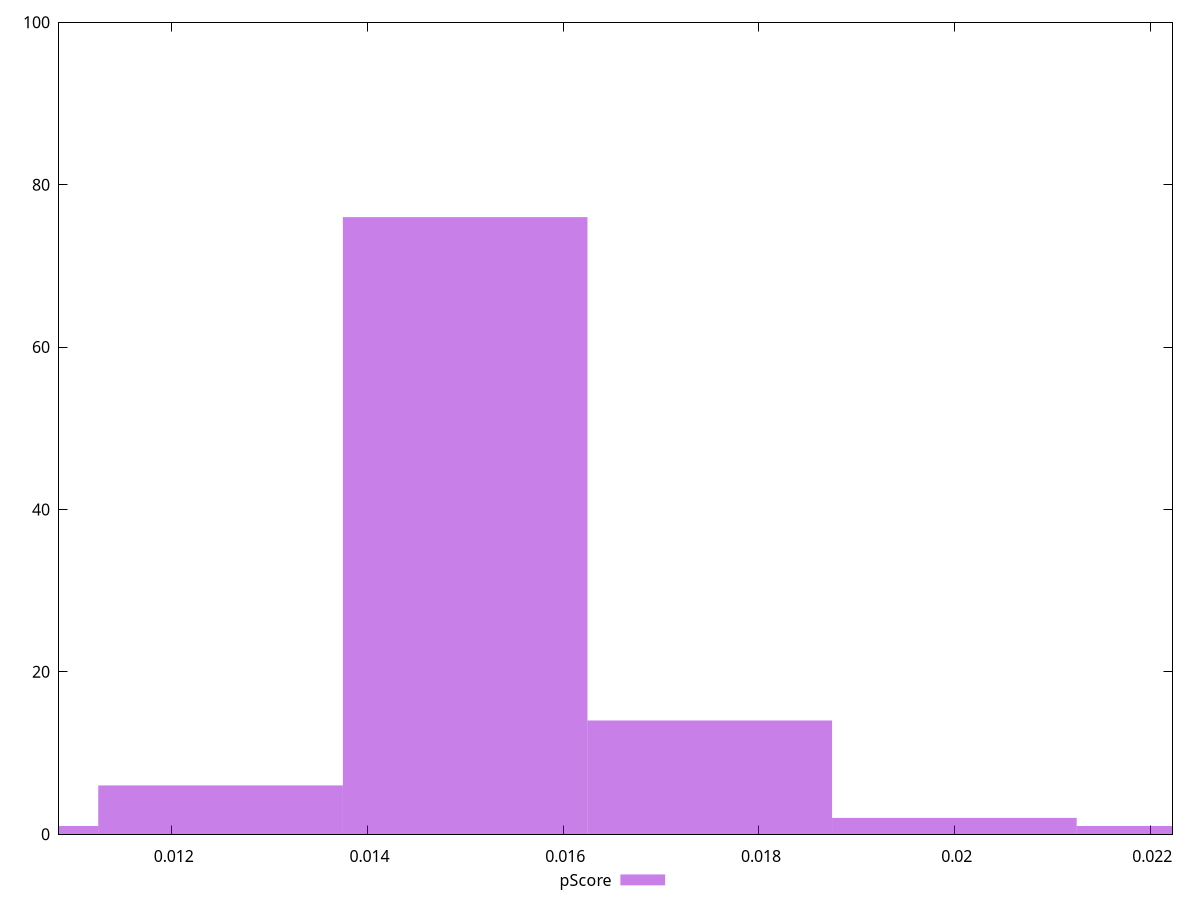 reset

$pScore <<EOF
0.00999871356144697 1
0.014998070342170454 76
0.01999742712289394 2
0.0174977487325322 14
0.012498391951808713 6
0.02249710551325568 1
EOF

set key outside below
set boxwidth 0.0024996783903617425
set xrange [0.010847434325605199:0.022226391282826996]
set yrange [0:100]
set trange [0:100]
set style fill transparent solid 0.5 noborder
set terminal svg size 640, 490 enhanced background rgb 'white'
set output "report_00025_2021-02-22T21:38:55.199Z/cumulative-layout-shift/samples/pages+cached/pScore/histogram.svg"

plot $pScore title "pScore" with boxes

reset
